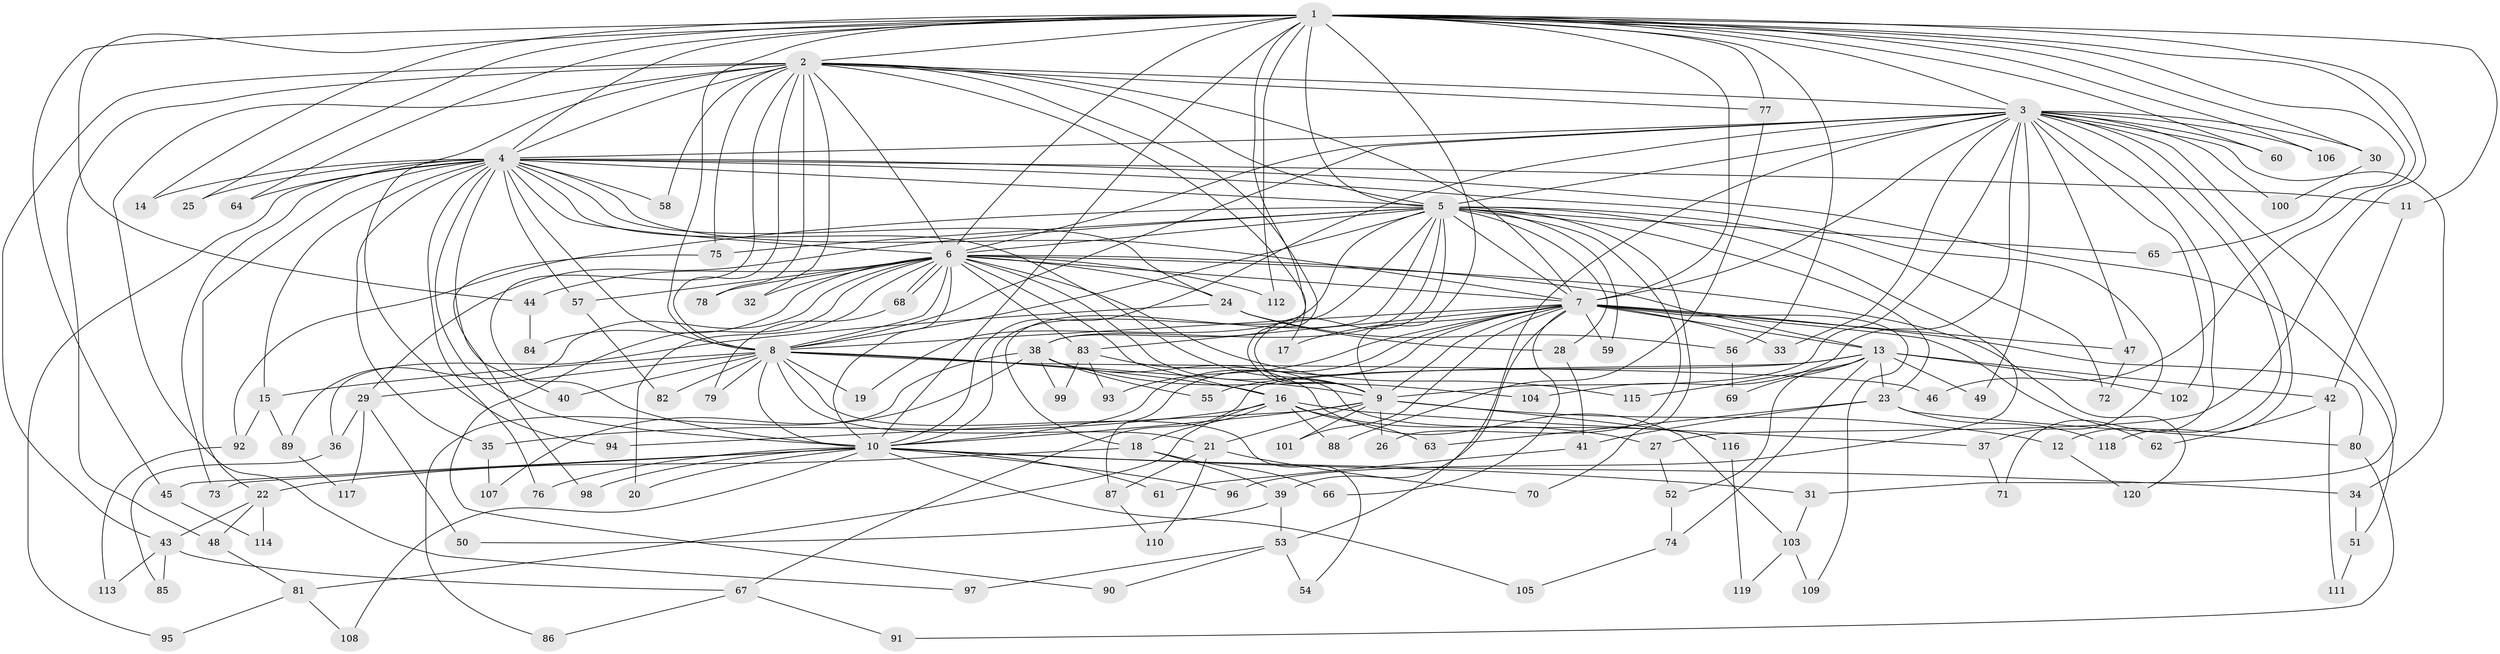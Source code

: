 // Generated by graph-tools (version 1.1) at 2025/44/03/09/25 04:44:22]
// undirected, 120 vertices, 265 edges
graph export_dot {
graph [start="1"]
  node [color=gray90,style=filled];
  1;
  2;
  3;
  4;
  5;
  6;
  7;
  8;
  9;
  10;
  11;
  12;
  13;
  14;
  15;
  16;
  17;
  18;
  19;
  20;
  21;
  22;
  23;
  24;
  25;
  26;
  27;
  28;
  29;
  30;
  31;
  32;
  33;
  34;
  35;
  36;
  37;
  38;
  39;
  40;
  41;
  42;
  43;
  44;
  45;
  46;
  47;
  48;
  49;
  50;
  51;
  52;
  53;
  54;
  55;
  56;
  57;
  58;
  59;
  60;
  61;
  62;
  63;
  64;
  65;
  66;
  67;
  68;
  69;
  70;
  71;
  72;
  73;
  74;
  75;
  76;
  77;
  78;
  79;
  80;
  81;
  82;
  83;
  84;
  85;
  86;
  87;
  88;
  89;
  90;
  91;
  92;
  93;
  94;
  95;
  96;
  97;
  98;
  99;
  100;
  101;
  102;
  103;
  104;
  105;
  106;
  107;
  108;
  109;
  110;
  111;
  112;
  113;
  114;
  115;
  116;
  117;
  118;
  119;
  120;
  1 -- 2;
  1 -- 3;
  1 -- 4;
  1 -- 5;
  1 -- 6;
  1 -- 7;
  1 -- 8;
  1 -- 9;
  1 -- 10;
  1 -- 11;
  1 -- 14;
  1 -- 25;
  1 -- 27;
  1 -- 30;
  1 -- 38;
  1 -- 44;
  1 -- 45;
  1 -- 46;
  1 -- 56;
  1 -- 60;
  1 -- 64;
  1 -- 65;
  1 -- 77;
  1 -- 106;
  1 -- 112;
  2 -- 3;
  2 -- 4;
  2 -- 5;
  2 -- 6;
  2 -- 7;
  2 -- 8;
  2 -- 9;
  2 -- 10;
  2 -- 17;
  2 -- 32;
  2 -- 43;
  2 -- 48;
  2 -- 58;
  2 -- 75;
  2 -- 77;
  2 -- 78;
  2 -- 94;
  2 -- 97;
  3 -- 4;
  3 -- 5;
  3 -- 6;
  3 -- 7;
  3 -- 8;
  3 -- 9;
  3 -- 10;
  3 -- 12;
  3 -- 30;
  3 -- 31;
  3 -- 33;
  3 -- 34;
  3 -- 47;
  3 -- 49;
  3 -- 53;
  3 -- 60;
  3 -- 71;
  3 -- 100;
  3 -- 102;
  3 -- 104;
  3 -- 106;
  3 -- 118;
  4 -- 5;
  4 -- 6;
  4 -- 7;
  4 -- 8;
  4 -- 9;
  4 -- 10;
  4 -- 11;
  4 -- 14;
  4 -- 15;
  4 -- 22;
  4 -- 24;
  4 -- 25;
  4 -- 35;
  4 -- 37;
  4 -- 40;
  4 -- 51;
  4 -- 57;
  4 -- 58;
  4 -- 64;
  4 -- 73;
  4 -- 76;
  4 -- 95;
  5 -- 6;
  5 -- 7;
  5 -- 8;
  5 -- 9;
  5 -- 10;
  5 -- 18;
  5 -- 19;
  5 -- 23;
  5 -- 26;
  5 -- 28;
  5 -- 29;
  5 -- 38;
  5 -- 59;
  5 -- 65;
  5 -- 70;
  5 -- 72;
  5 -- 75;
  5 -- 92;
  5 -- 96;
  6 -- 7;
  6 -- 8;
  6 -- 9;
  6 -- 10;
  6 -- 13;
  6 -- 16;
  6 -- 20;
  6 -- 24;
  6 -- 32;
  6 -- 44;
  6 -- 57;
  6 -- 68;
  6 -- 68;
  6 -- 78;
  6 -- 83;
  6 -- 84;
  6 -- 89;
  6 -- 90;
  6 -- 112;
  6 -- 115;
  6 -- 120;
  7 -- 8;
  7 -- 9;
  7 -- 10;
  7 -- 13;
  7 -- 17;
  7 -- 33;
  7 -- 39;
  7 -- 47;
  7 -- 59;
  7 -- 62;
  7 -- 66;
  7 -- 80;
  7 -- 83;
  7 -- 87;
  7 -- 93;
  7 -- 101;
  7 -- 109;
  8 -- 9;
  8 -- 10;
  8 -- 15;
  8 -- 16;
  8 -- 19;
  8 -- 21;
  8 -- 29;
  8 -- 40;
  8 -- 46;
  8 -- 54;
  8 -- 79;
  8 -- 82;
  9 -- 10;
  9 -- 12;
  9 -- 21;
  9 -- 26;
  9 -- 94;
  9 -- 101;
  9 -- 116;
  10 -- 20;
  10 -- 31;
  10 -- 34;
  10 -- 45;
  10 -- 61;
  10 -- 73;
  10 -- 76;
  10 -- 96;
  10 -- 98;
  10 -- 105;
  10 -- 108;
  11 -- 42;
  12 -- 120;
  13 -- 23;
  13 -- 42;
  13 -- 49;
  13 -- 52;
  13 -- 55;
  13 -- 67;
  13 -- 69;
  13 -- 74;
  13 -- 102;
  13 -- 115;
  15 -- 89;
  15 -- 92;
  16 -- 18;
  16 -- 27;
  16 -- 35;
  16 -- 37;
  16 -- 63;
  16 -- 81;
  16 -- 88;
  18 -- 22;
  18 -- 39;
  18 -- 66;
  21 -- 70;
  21 -- 87;
  21 -- 110;
  22 -- 43;
  22 -- 48;
  22 -- 114;
  23 -- 41;
  23 -- 63;
  23 -- 80;
  23 -- 118;
  24 -- 28;
  24 -- 36;
  24 -- 56;
  27 -- 52;
  28 -- 41;
  29 -- 36;
  29 -- 50;
  29 -- 117;
  30 -- 100;
  31 -- 103;
  34 -- 51;
  35 -- 107;
  36 -- 85;
  37 -- 71;
  38 -- 55;
  38 -- 86;
  38 -- 99;
  38 -- 103;
  38 -- 104;
  38 -- 107;
  39 -- 50;
  39 -- 53;
  41 -- 61;
  42 -- 62;
  42 -- 111;
  43 -- 67;
  43 -- 85;
  43 -- 113;
  44 -- 84;
  45 -- 114;
  47 -- 72;
  48 -- 81;
  51 -- 111;
  52 -- 74;
  53 -- 54;
  53 -- 90;
  53 -- 97;
  56 -- 69;
  57 -- 82;
  67 -- 86;
  67 -- 91;
  68 -- 79;
  74 -- 105;
  75 -- 98;
  77 -- 88;
  80 -- 91;
  81 -- 95;
  81 -- 108;
  83 -- 93;
  83 -- 99;
  83 -- 116;
  87 -- 110;
  89 -- 117;
  92 -- 113;
  103 -- 109;
  103 -- 119;
  116 -- 119;
}
